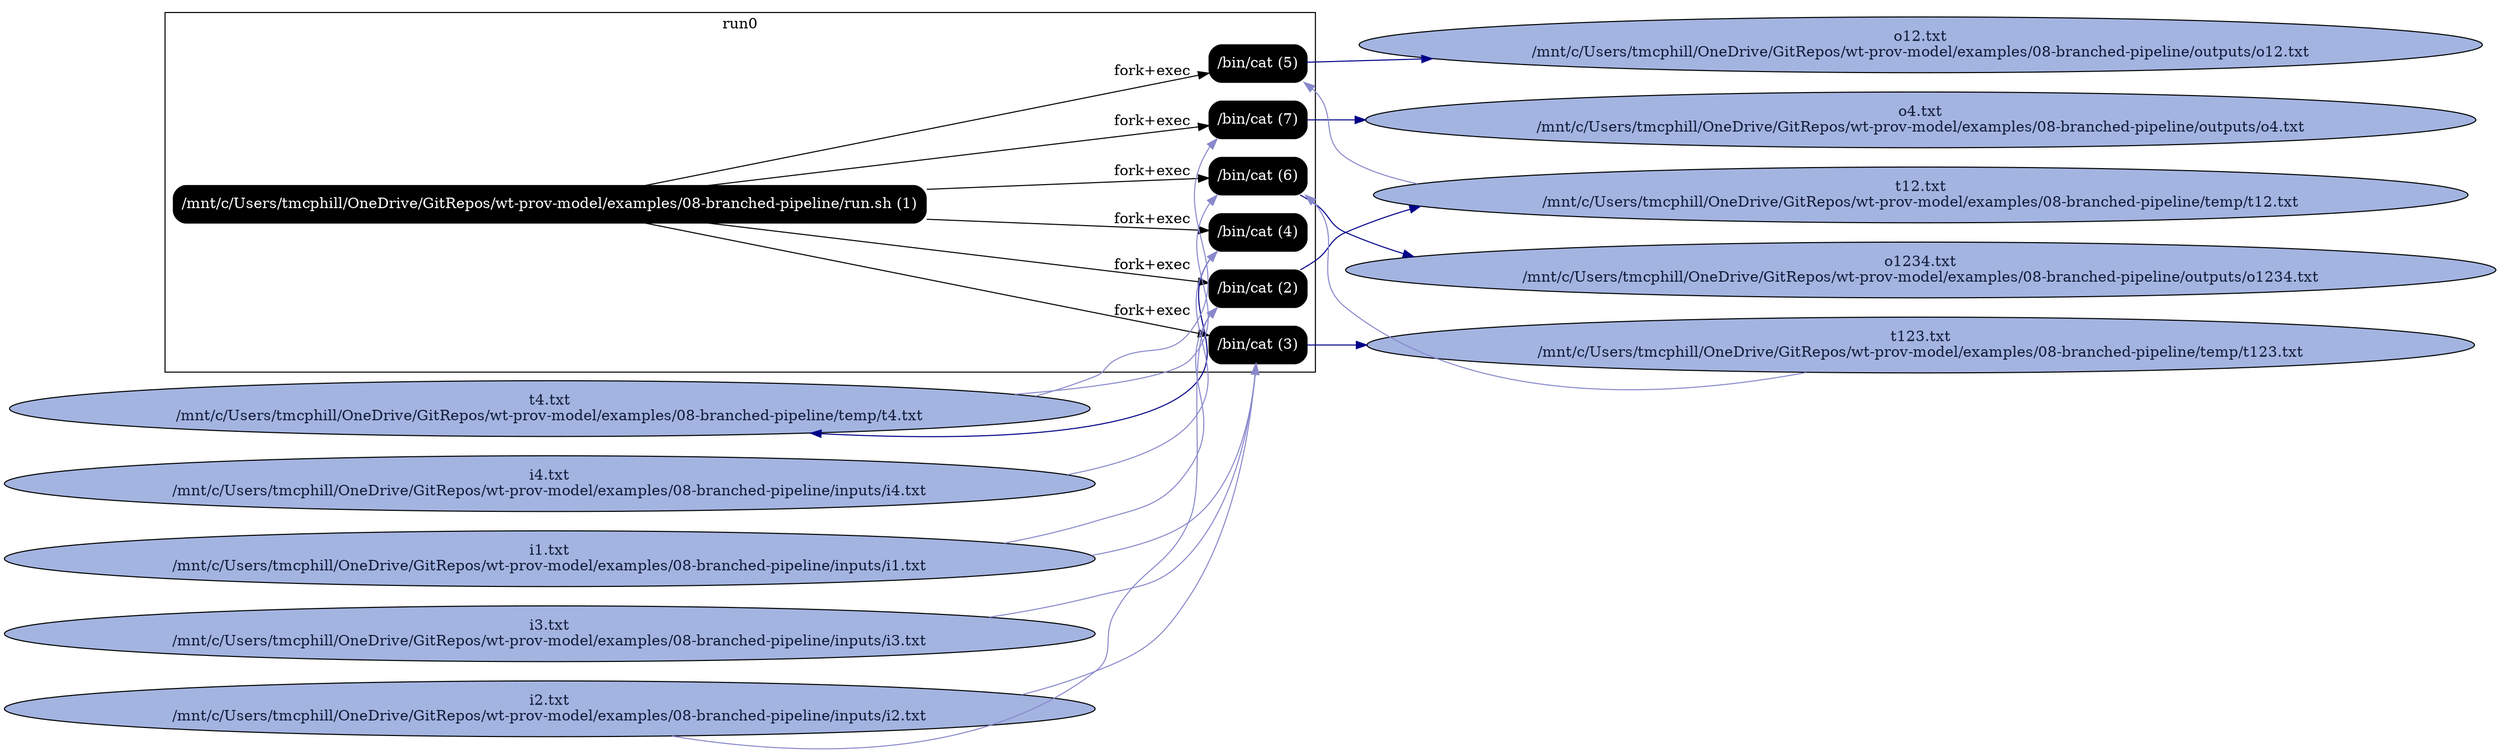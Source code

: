 digraph G {
    rankdir=LR;

    /* programs */
    node [shape=box fontcolor=white fillcolor=black style="filled,rounded"];
    subgraph cluster_run0 {
        label="run0";
        prog0 [label="/mnt/c/Users/tmcphill/OneDrive/GitRepos/wt-prov-model/examples/08-branched-pipeline/run.sh (1)"];
        prog1 [label="/bin/cat (2)"];
        prog0 -> prog1 [label="fork+exec"];
        prog2 [label="/bin/cat (3)"];
        prog0 -> prog2 [label="fork+exec"];
        prog3 [label="/bin/cat (4)"];
        prog0 -> prog3 [label="fork+exec"];
        prog4 [label="/bin/cat (5)"];
        prog0 -> prog4 [label="fork+exec"];
        prog5 [label="/bin/cat (6)"];
        prog0 -> prog5 [label="fork+exec"];
        prog6 [label="/bin/cat (7)"];
        prog0 -> prog6 [label="fork+exec"];
    }

    node [shape=ellipse fontcolor="#131C39" fillcolor="#C9D2ED"];

    /* other files */
    "/mnt/c/Users/tmcphill/OneDrive/GitRepos/wt-prov-model/examples/08-branched-pipeline/inputs/i1.txt" [fillcolor="#A3B4E0", label="i1.txt\n/mnt/c/Users/tmcphill/OneDrive/GitRepos/wt-prov-model/examples/08-branched-pipeline/inputs/i1.txt"];
    "/mnt/c/Users/tmcphill/OneDrive/GitRepos/wt-prov-model/examples/08-branched-pipeline/inputs/i2.txt" [fillcolor="#A3B4E0", label="i2.txt\n/mnt/c/Users/tmcphill/OneDrive/GitRepos/wt-prov-model/examples/08-branched-pipeline/inputs/i2.txt"];
    "/mnt/c/Users/tmcphill/OneDrive/GitRepos/wt-prov-model/examples/08-branched-pipeline/inputs/i3.txt" [fillcolor="#A3B4E0", label="i3.txt\n/mnt/c/Users/tmcphill/OneDrive/GitRepos/wt-prov-model/examples/08-branched-pipeline/inputs/i3.txt"];
    "/mnt/c/Users/tmcphill/OneDrive/GitRepos/wt-prov-model/examples/08-branched-pipeline/inputs/i4.txt" [fillcolor="#A3B4E0", label="i4.txt\n/mnt/c/Users/tmcphill/OneDrive/GitRepos/wt-prov-model/examples/08-branched-pipeline/inputs/i4.txt"];
    "/mnt/c/Users/tmcphill/OneDrive/GitRepos/wt-prov-model/examples/08-branched-pipeline/outputs/o12.txt" [fillcolor="#A3B4E0", label="o12.txt\n/mnt/c/Users/tmcphill/OneDrive/GitRepos/wt-prov-model/examples/08-branched-pipeline/outputs/o12.txt"];
    "/mnt/c/Users/tmcphill/OneDrive/GitRepos/wt-prov-model/examples/08-branched-pipeline/outputs/o1234.txt" [fillcolor="#A3B4E0", label="o1234.txt\n/mnt/c/Users/tmcphill/OneDrive/GitRepos/wt-prov-model/examples/08-branched-pipeline/outputs/o1234.txt"];
    "/mnt/c/Users/tmcphill/OneDrive/GitRepos/wt-prov-model/examples/08-branched-pipeline/outputs/o4.txt" [fillcolor="#A3B4E0", label="o4.txt\n/mnt/c/Users/tmcphill/OneDrive/GitRepos/wt-prov-model/examples/08-branched-pipeline/outputs/o4.txt"];
    "/mnt/c/Users/tmcphill/OneDrive/GitRepos/wt-prov-model/examples/08-branched-pipeline/temp/t12.txt" [fillcolor="#A3B4E0", label="t12.txt\n/mnt/c/Users/tmcphill/OneDrive/GitRepos/wt-prov-model/examples/08-branched-pipeline/temp/t12.txt"];
    "/mnt/c/Users/tmcphill/OneDrive/GitRepos/wt-prov-model/examples/08-branched-pipeline/temp/t123.txt" [fillcolor="#A3B4E0", label="t123.txt\n/mnt/c/Users/tmcphill/OneDrive/GitRepos/wt-prov-model/examples/08-branched-pipeline/temp/t123.txt"];
    "/mnt/c/Users/tmcphill/OneDrive/GitRepos/wt-prov-model/examples/08-branched-pipeline/temp/t4.txt" [fillcolor="#A3B4E0", label="t4.txt\n/mnt/c/Users/tmcphill/OneDrive/GitRepos/wt-prov-model/examples/08-branched-pipeline/temp/t4.txt"];

    prog1 -> "/mnt/c/Users/tmcphill/OneDrive/GitRepos/wt-prov-model/examples/08-branched-pipeline/temp/t12.txt" [color="#000088"];
    "/mnt/c/Users/tmcphill/OneDrive/GitRepos/wt-prov-model/examples/08-branched-pipeline/inputs/i1.txt" -> prog1 [color="#8888CC"];
    "/mnt/c/Users/tmcphill/OneDrive/GitRepos/wt-prov-model/examples/08-branched-pipeline/inputs/i2.txt" -> prog1 [color="#8888CC"];
    prog2 -> "/mnt/c/Users/tmcphill/OneDrive/GitRepos/wt-prov-model/examples/08-branched-pipeline/temp/t123.txt" [color="#000088"];
    "/mnt/c/Users/tmcphill/OneDrive/GitRepos/wt-prov-model/examples/08-branched-pipeline/inputs/i1.txt" -> prog2 [color="#8888CC"];
    "/mnt/c/Users/tmcphill/OneDrive/GitRepos/wt-prov-model/examples/08-branched-pipeline/inputs/i2.txt" -> prog2 [color="#8888CC"];
    "/mnt/c/Users/tmcphill/OneDrive/GitRepos/wt-prov-model/examples/08-branched-pipeline/inputs/i3.txt" -> prog2 [color="#8888CC"];
    prog3 -> "/mnt/c/Users/tmcphill/OneDrive/GitRepos/wt-prov-model/examples/08-branched-pipeline/temp/t4.txt" [color="#000088"];
    "/mnt/c/Users/tmcphill/OneDrive/GitRepos/wt-prov-model/examples/08-branched-pipeline/inputs/i4.txt" -> prog3 [color="#8888CC"];
    prog4 -> "/mnt/c/Users/tmcphill/OneDrive/GitRepos/wt-prov-model/examples/08-branched-pipeline/outputs/o12.txt" [color="#000088"];
    "/mnt/c/Users/tmcphill/OneDrive/GitRepos/wt-prov-model/examples/08-branched-pipeline/temp/t12.txt" -> prog4 [color="#8888CC"];
    prog5 -> "/mnt/c/Users/tmcphill/OneDrive/GitRepos/wt-prov-model/examples/08-branched-pipeline/outputs/o1234.txt" [color="#000088"];
    "/mnt/c/Users/tmcphill/OneDrive/GitRepos/wt-prov-model/examples/08-branched-pipeline/temp/t123.txt" -> prog5 [color="#8888CC"];
    "/mnt/c/Users/tmcphill/OneDrive/GitRepos/wt-prov-model/examples/08-branched-pipeline/temp/t4.txt" -> prog5 [color="#8888CC"];
    prog6 -> "/mnt/c/Users/tmcphill/OneDrive/GitRepos/wt-prov-model/examples/08-branched-pipeline/outputs/o4.txt" [color="#000088"];
    "/mnt/c/Users/tmcphill/OneDrive/GitRepos/wt-prov-model/examples/08-branched-pipeline/temp/t4.txt" -> prog6 [color="#8888CC"];
}
